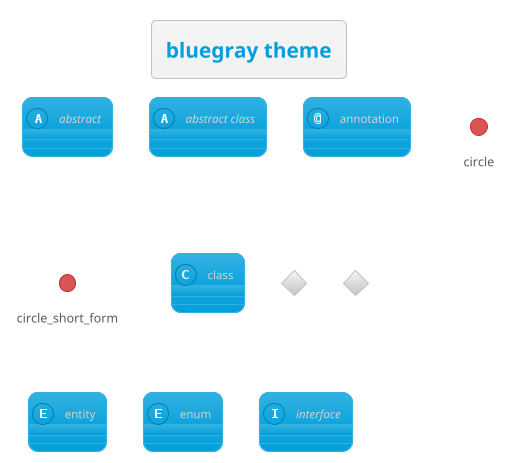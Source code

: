 ' Do not edit
' Theme Gallery
' autogenerated by script
'
@startuml
!theme bluegray
title bluegray theme
abstract        abstract
abstract class  "abstract class"
annotation      annotation
circle          circle
()              circle_short_form
class           class
diamond         diamond
<>              diamond_short_form
entity          entity
enum            enum
interface       interface
@enduml
